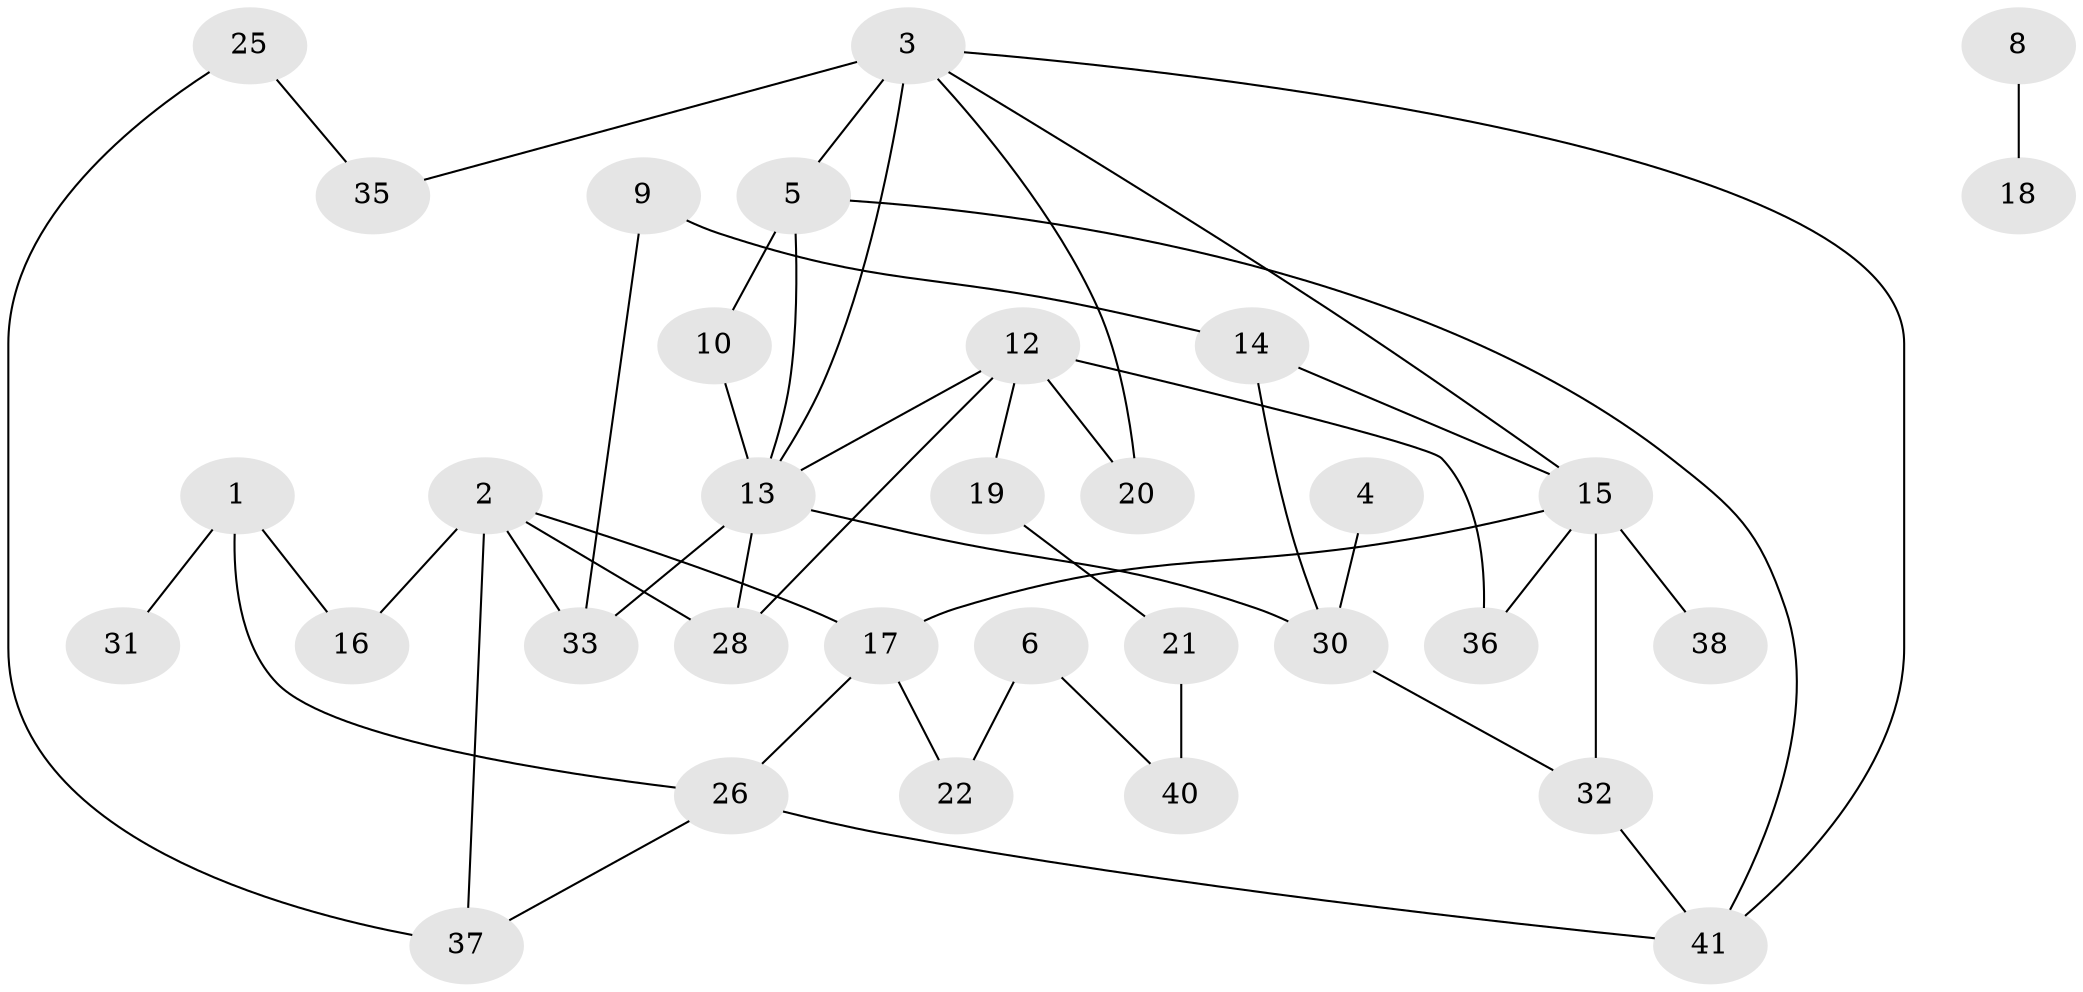 // original degree distribution, {1: 0.15853658536585366, 3: 0.21951219512195122, 2: 0.3902439024390244, 7: 0.012195121951219513, 0: 0.07317073170731707, 5: 0.04878048780487805, 4: 0.0975609756097561}
// Generated by graph-tools (version 1.1) at 2025/48/03/04/25 22:48:35]
// undirected, 33 vertices, 48 edges
graph export_dot {
  node [color=gray90,style=filled];
  1;
  2;
  3;
  4;
  5;
  6;
  8;
  9;
  10;
  12;
  13;
  14;
  15;
  16;
  17;
  18;
  19;
  20;
  21;
  22;
  25;
  26;
  28;
  30;
  31;
  32;
  33;
  35;
  36;
  37;
  38;
  40;
  41;
  1 -- 16 [weight=1.0];
  1 -- 26 [weight=1.0];
  1 -- 31 [weight=1.0];
  2 -- 16 [weight=1.0];
  2 -- 17 [weight=1.0];
  2 -- 28 [weight=1.0];
  2 -- 33 [weight=1.0];
  2 -- 37 [weight=1.0];
  3 -- 5 [weight=1.0];
  3 -- 13 [weight=2.0];
  3 -- 15 [weight=1.0];
  3 -- 20 [weight=1.0];
  3 -- 35 [weight=1.0];
  3 -- 41 [weight=1.0];
  4 -- 30 [weight=1.0];
  5 -- 10 [weight=1.0];
  5 -- 13 [weight=1.0];
  5 -- 41 [weight=1.0];
  6 -- 22 [weight=1.0];
  6 -- 40 [weight=1.0];
  8 -- 18 [weight=1.0];
  9 -- 14 [weight=2.0];
  9 -- 33 [weight=1.0];
  10 -- 13 [weight=1.0];
  12 -- 13 [weight=1.0];
  12 -- 19 [weight=1.0];
  12 -- 20 [weight=1.0];
  12 -- 28 [weight=2.0];
  12 -- 36 [weight=1.0];
  13 -- 28 [weight=1.0];
  13 -- 30 [weight=1.0];
  13 -- 33 [weight=1.0];
  14 -- 15 [weight=1.0];
  14 -- 30 [weight=1.0];
  15 -- 17 [weight=1.0];
  15 -- 32 [weight=1.0];
  15 -- 36 [weight=1.0];
  15 -- 38 [weight=2.0];
  17 -- 22 [weight=1.0];
  17 -- 26 [weight=1.0];
  19 -- 21 [weight=1.0];
  21 -- 40 [weight=1.0];
  25 -- 35 [weight=1.0];
  25 -- 37 [weight=1.0];
  26 -- 37 [weight=1.0];
  26 -- 41 [weight=1.0];
  30 -- 32 [weight=1.0];
  32 -- 41 [weight=1.0];
}
